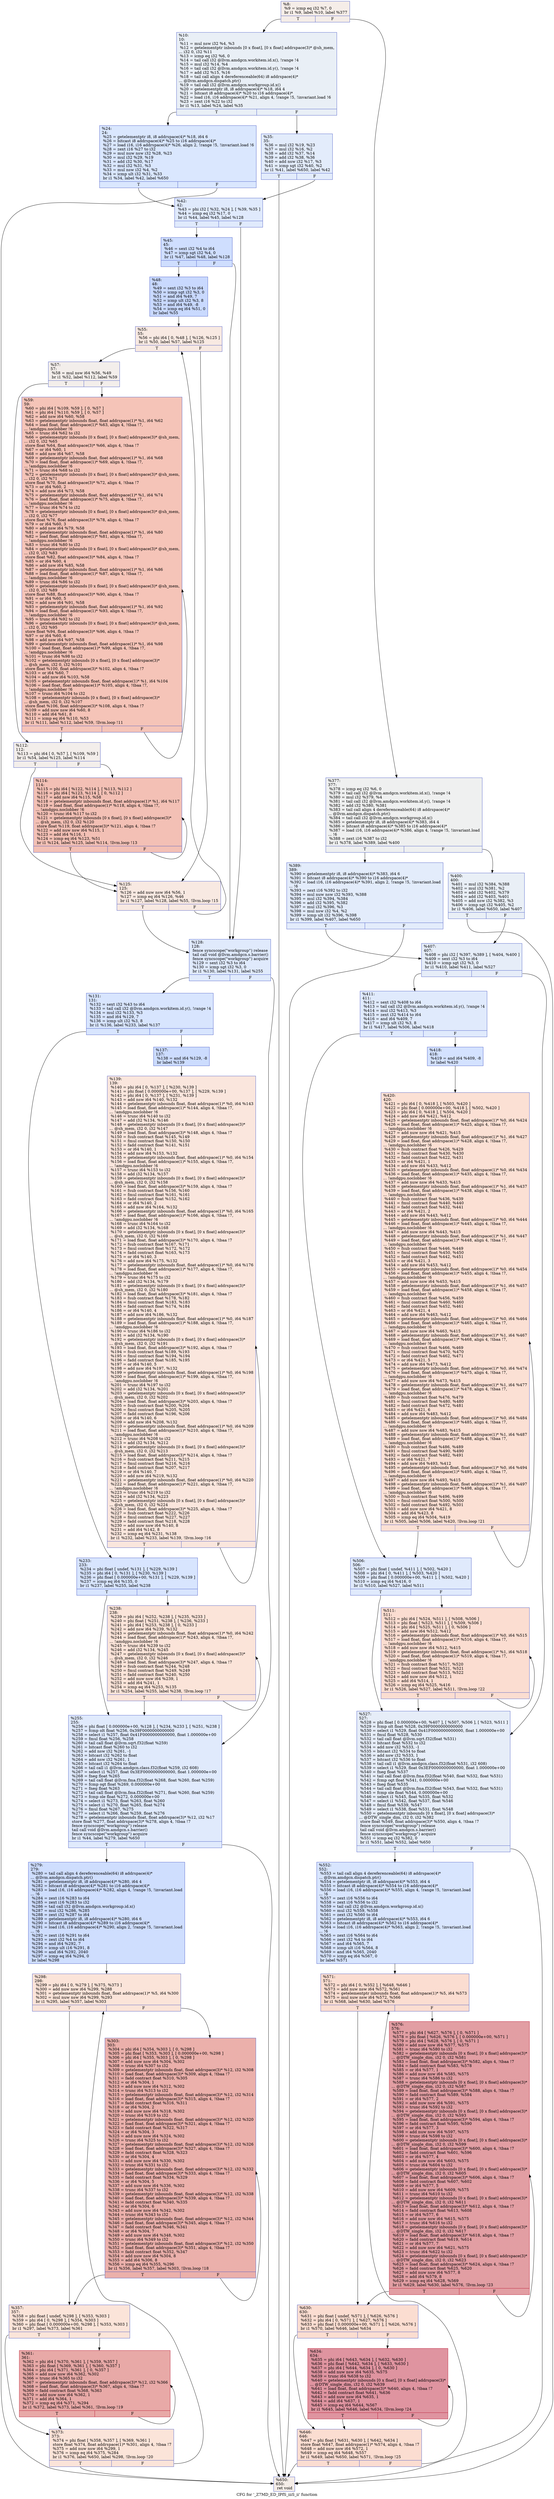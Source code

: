 digraph "CFG for '_Z7MD_ED_IPfS_iiiS_ii' function" {
	label="CFG for '_Z7MD_ED_IPfS_iiiS_ii' function";

	Node0x5ccbb80 [shape=record,color="#3d50c3ff", style=filled, fillcolor="#e8d6cc70",label="{%8:\l  %9 = icmp eq i32 %7, 0\l  br i1 %9, label %10, label %377\l|{<s0>T|<s1>F}}"];
	Node0x5ccbb80:s0 -> Node0x5ccc270;
	Node0x5ccbb80:s1 -> Node0x5ccc300;
	Node0x5ccc270 [shape=record,color="#3d50c3ff", style=filled, fillcolor="#cedaeb70",label="{%10:\l10:                                               \l  %11 = mul nsw i32 %4, %3\l  %12 = getelementptr inbounds [0 x float], [0 x float] addrspace(3)* @sh_mem,\l... i32 0, i32 %11\l  %13 = icmp eq i32 %6, 0\l  %14 = tail call i32 @llvm.amdgcn.workitem.id.x(), !range !4\l  %15 = mul i32 %14, %4\l  %16 = tail call i32 @llvm.amdgcn.workitem.id.y(), !range !4\l  %17 = add i32 %15, %16\l  %18 = tail call align 4 dereferenceable(64) i8 addrspace(4)*\l... @llvm.amdgcn.dispatch.ptr()\l  %19 = tail call i32 @llvm.amdgcn.workgroup.id.x()\l  %20 = getelementptr i8, i8 addrspace(4)* %18, i64 4\l  %21 = bitcast i8 addrspace(4)* %20 to i16 addrspace(4)*\l  %22 = load i16, i16 addrspace(4)* %21, align 4, !range !5, !invariant.load !6\l  %23 = zext i16 %22 to i32\l  br i1 %13, label %24, label %35\l|{<s0>T|<s1>F}}"];
	Node0x5ccc270:s0 -> Node0x5cce690;
	Node0x5ccc270:s1 -> Node0x5cce720;
	Node0x5cce690 [shape=record,color="#3d50c3ff", style=filled, fillcolor="#abc8fd70",label="{%24:\l24:                                               \l  %25 = getelementptr i8, i8 addrspace(4)* %18, i64 6\l  %26 = bitcast i8 addrspace(4)* %25 to i16 addrspace(4)*\l  %27 = load i16, i16 addrspace(4)* %26, align 2, !range !5, !invariant.load !6\l  %28 = zext i16 %27 to i32\l  %29 = mul nuw nsw i32 %28, %23\l  %30 = mul i32 %29, %19\l  %31 = add i32 %30, %17\l  %32 = mul i32 %31, %3\l  %33 = mul nsw i32 %4, %2\l  %34 = icmp ult i32 %31, %33\l  br i1 %34, label %42, label %650\l|{<s0>T|<s1>F}}"];
	Node0x5cce690:s0 -> Node0x5ccdc70;
	Node0x5cce690:s1 -> Node0x5ccfb90;
	Node0x5cce720 [shape=record,color="#3d50c3ff", style=filled, fillcolor="#bfd3f670",label="{%35:\l35:                                               \l  %36 = mul i32 %19, %23\l  %37 = mul i32 %16, %2\l  %38 = add i32 %37, %14\l  %39 = add i32 %38, %36\l  %40 = add nsw i32 %17, %3\l  %41 = icmp sgt i32 %40, %2\l  br i1 %41, label %650, label %42\l|{<s0>T|<s1>F}}"];
	Node0x5cce720:s0 -> Node0x5ccfb90;
	Node0x5cce720:s1 -> Node0x5ccdc70;
	Node0x5ccdc70 [shape=record,color="#3d50c3ff", style=filled, fillcolor="#b9d0f970",label="{%42:\l42:                                               \l  %43 = phi i32 [ %32, %24 ], [ %39, %35 ]\l  %44 = icmp eq i32 %17, 0\l  br i1 %44, label %45, label %128\l|{<s0>T|<s1>F}}"];
	Node0x5ccdc70:s0 -> Node0x5cd0220;
	Node0x5ccdc70:s1 -> Node0x5cd0270;
	Node0x5cd0220 [shape=record,color="#3d50c3ff", style=filled, fillcolor="#93b5fe70",label="{%45:\l45:                                               \l  %46 = sext i32 %4 to i64\l  %47 = icmp sgt i32 %4, 0\l  br i1 %47, label %48, label %128\l|{<s0>T|<s1>F}}"];
	Node0x5cd0220:s0 -> Node0x5cd0470;
	Node0x5cd0220:s1 -> Node0x5cd0270;
	Node0x5cd0470 [shape=record,color="#3d50c3ff", style=filled, fillcolor="#85a8fc70",label="{%48:\l48:                                               \l  %49 = sext i32 %3 to i64\l  %50 = icmp sgt i32 %3, 0\l  %51 = and i64 %49, 7\l  %52 = icmp ult i32 %3, 8\l  %53 = and i64 %49, -8\l  %54 = icmp eq i64 %51, 0\l  br label %55\l}"];
	Node0x5cd0470 -> Node0x5cd0940;
	Node0x5cd0940 [shape=record,color="#3d50c3ff", style=filled, fillcolor="#efcebd70",label="{%55:\l55:                                               \l  %56 = phi i64 [ 0, %48 ], [ %126, %125 ]\l  br i1 %50, label %57, label %125\l|{<s0>T|<s1>F}}"];
	Node0x5cd0940:s0 -> Node0x5cd0b70;
	Node0x5cd0940:s1 -> Node0x5cd0a30;
	Node0x5cd0b70 [shape=record,color="#3d50c3ff", style=filled, fillcolor="#e5d8d170",label="{%57:\l57:                                               \l  %58 = mul nsw i64 %56, %49\l  br i1 %52, label %112, label %59\l|{<s0>T|<s1>F}}"];
	Node0x5cd0b70:s0 -> Node0x5cd0d40;
	Node0x5cd0b70:s1 -> Node0x5cd0d90;
	Node0x5cd0d90 [shape=record,color="#3d50c3ff", style=filled, fillcolor="#e97a5f70",label="{%59:\l59:                                               \l  %60 = phi i64 [ %109, %59 ], [ 0, %57 ]\l  %61 = phi i64 [ %110, %59 ], [ 0, %57 ]\l  %62 = add nsw i64 %60, %58\l  %63 = getelementptr inbounds float, float addrspace(1)* %1, i64 %62\l  %64 = load float, float addrspace(1)* %63, align 4, !tbaa !7,\l... !amdgpu.noclobber !6\l  %65 = trunc i64 %62 to i32\l  %66 = getelementptr inbounds [0 x float], [0 x float] addrspace(3)* @sh_mem,\l... i32 0, i32 %65\l  store float %64, float addrspace(3)* %66, align 4, !tbaa !7\l  %67 = or i64 %60, 1\l  %68 = add nsw i64 %67, %58\l  %69 = getelementptr inbounds float, float addrspace(1)* %1, i64 %68\l  %70 = load float, float addrspace(1)* %69, align 4, !tbaa !7,\l... !amdgpu.noclobber !6\l  %71 = trunc i64 %68 to i32\l  %72 = getelementptr inbounds [0 x float], [0 x float] addrspace(3)* @sh_mem,\l... i32 0, i32 %71\l  store float %70, float addrspace(3)* %72, align 4, !tbaa !7\l  %73 = or i64 %60, 2\l  %74 = add nsw i64 %73, %58\l  %75 = getelementptr inbounds float, float addrspace(1)* %1, i64 %74\l  %76 = load float, float addrspace(1)* %75, align 4, !tbaa !7,\l... !amdgpu.noclobber !6\l  %77 = trunc i64 %74 to i32\l  %78 = getelementptr inbounds [0 x float], [0 x float] addrspace(3)* @sh_mem,\l... i32 0, i32 %77\l  store float %76, float addrspace(3)* %78, align 4, !tbaa !7\l  %79 = or i64 %60, 3\l  %80 = add nsw i64 %79, %58\l  %81 = getelementptr inbounds float, float addrspace(1)* %1, i64 %80\l  %82 = load float, float addrspace(1)* %81, align 4, !tbaa !7,\l... !amdgpu.noclobber !6\l  %83 = trunc i64 %80 to i32\l  %84 = getelementptr inbounds [0 x float], [0 x float] addrspace(3)* @sh_mem,\l... i32 0, i32 %83\l  store float %82, float addrspace(3)* %84, align 4, !tbaa !7\l  %85 = or i64 %60, 4\l  %86 = add nsw i64 %85, %58\l  %87 = getelementptr inbounds float, float addrspace(1)* %1, i64 %86\l  %88 = load float, float addrspace(1)* %87, align 4, !tbaa !7,\l... !amdgpu.noclobber !6\l  %89 = trunc i64 %86 to i32\l  %90 = getelementptr inbounds [0 x float], [0 x float] addrspace(3)* @sh_mem,\l... i32 0, i32 %89\l  store float %88, float addrspace(3)* %90, align 4, !tbaa !7\l  %91 = or i64 %60, 5\l  %92 = add nsw i64 %91, %58\l  %93 = getelementptr inbounds float, float addrspace(1)* %1, i64 %92\l  %94 = load float, float addrspace(1)* %93, align 4, !tbaa !7,\l... !amdgpu.noclobber !6\l  %95 = trunc i64 %92 to i32\l  %96 = getelementptr inbounds [0 x float], [0 x float] addrspace(3)* @sh_mem,\l... i32 0, i32 %95\l  store float %94, float addrspace(3)* %96, align 4, !tbaa !7\l  %97 = or i64 %60, 6\l  %98 = add nsw i64 %97, %58\l  %99 = getelementptr inbounds float, float addrspace(1)* %1, i64 %98\l  %100 = load float, float addrspace(1)* %99, align 4, !tbaa !7,\l... !amdgpu.noclobber !6\l  %101 = trunc i64 %98 to i32\l  %102 = getelementptr inbounds [0 x float], [0 x float] addrspace(3)*\l... @sh_mem, i32 0, i32 %101\l  store float %100, float addrspace(3)* %102, align 4, !tbaa !7\l  %103 = or i64 %60, 7\l  %104 = add nsw i64 %103, %58\l  %105 = getelementptr inbounds float, float addrspace(1)* %1, i64 %104\l  %106 = load float, float addrspace(1)* %105, align 4, !tbaa !7,\l... !amdgpu.noclobber !6\l  %107 = trunc i64 %104 to i32\l  %108 = getelementptr inbounds [0 x float], [0 x float] addrspace(3)*\l... @sh_mem, i32 0, i32 %107\l  store float %106, float addrspace(3)* %108, align 4, !tbaa !7\l  %109 = add nuw nsw i64 %60, 8\l  %110 = add i64 %61, 8\l  %111 = icmp eq i64 %110, %53\l  br i1 %111, label %112, label %59, !llvm.loop !11\l|{<s0>T|<s1>F}}"];
	Node0x5cd0d90:s0 -> Node0x5cd0d40;
	Node0x5cd0d90:s1 -> Node0x5cd0d90;
	Node0x5cd0d40 [shape=record,color="#3d50c3ff", style=filled, fillcolor="#e5d8d170",label="{%112:\l112:                                              \l  %113 = phi i64 [ 0, %57 ], [ %109, %59 ]\l  br i1 %54, label %125, label %114\l|{<s0>T|<s1>F}}"];
	Node0x5cd0d40:s0 -> Node0x5cd0a30;
	Node0x5cd0d40:s1 -> Node0x5cd4030;
	Node0x5cd4030 [shape=record,color="#3d50c3ff", style=filled, fillcolor="#e5705870",label="{%114:\l114:                                              \l  %115 = phi i64 [ %122, %114 ], [ %113, %112 ]\l  %116 = phi i64 [ %123, %114 ], [ 0, %112 ]\l  %117 = add nsw i64 %115, %58\l  %118 = getelementptr inbounds float, float addrspace(1)* %1, i64 %117\l  %119 = load float, float addrspace(1)* %118, align 4, !tbaa !7,\l... !amdgpu.noclobber !6\l  %120 = trunc i64 %117 to i32\l  %121 = getelementptr inbounds [0 x float], [0 x float] addrspace(3)*\l... @sh_mem, i32 0, i32 %120\l  store float %119, float addrspace(3)* %121, align 4, !tbaa !7\l  %122 = add nuw nsw i64 %115, 1\l  %123 = add i64 %116, 1\l  %124 = icmp eq i64 %123, %51\l  br i1 %124, label %125, label %114, !llvm.loop !13\l|{<s0>T|<s1>F}}"];
	Node0x5cd4030:s0 -> Node0x5cd0a30;
	Node0x5cd4030:s1 -> Node0x5cd4030;
	Node0x5cd0a30 [shape=record,color="#3d50c3ff", style=filled, fillcolor="#efcebd70",label="{%125:\l125:                                              \l  %126 = add nuw nsw i64 %56, 1\l  %127 = icmp eq i64 %126, %46\l  br i1 %127, label %128, label %55, !llvm.loop !15\l|{<s0>T|<s1>F}}"];
	Node0x5cd0a30:s0 -> Node0x5cd0270;
	Node0x5cd0a30:s1 -> Node0x5cd0940;
	Node0x5cd0270 [shape=record,color="#3d50c3ff", style=filled, fillcolor="#b9d0f970",label="{%128:\l128:                                              \l  fence syncscope(\"workgroup\") release\l  tail call void @llvm.amdgcn.s.barrier()\l  fence syncscope(\"workgroup\") acquire\l  %129 = sext i32 %3 to i64\l  %130 = icmp sgt i32 %3, 0\l  br i1 %130, label %131, label %255\l|{<s0>T|<s1>F}}"];
	Node0x5cd0270:s0 -> Node0x5cd1760;
	Node0x5cd0270:s1 -> Node0x5cd17f0;
	Node0x5cd1760 [shape=record,color="#3d50c3ff", style=filled, fillcolor="#a7c5fe70",label="{%131:\l131:                                              \l  %132 = sext i32 %43 to i64\l  %133 = tail call i32 @llvm.amdgcn.workitem.id.y(), !range !4\l  %134 = mul i32 %133, %3\l  %135 = and i64 %129, 7\l  %136 = icmp ult i32 %3, 8\l  br i1 %136, label %233, label %137\l|{<s0>T|<s1>F}}"];
	Node0x5cd1760:s0 -> Node0x5cd5880;
	Node0x5cd1760:s1 -> Node0x5cd58d0;
	Node0x5cd58d0 [shape=record,color="#3d50c3ff", style=filled, fillcolor="#8caffe70",label="{%137:\l137:                                              \l  %138 = and i64 %129, -8\l  br label %139\l}"];
	Node0x5cd58d0 -> Node0x5cd5aa0;
	Node0x5cd5aa0 [shape=record,color="#3d50c3ff", style=filled, fillcolor="#f3c7b170",label="{%139:\l139:                                              \l  %140 = phi i64 [ 0, %137 ], [ %230, %139 ]\l  %141 = phi float [ 0.000000e+00, %137 ], [ %229, %139 ]\l  %142 = phi i64 [ 0, %137 ], [ %231, %139 ]\l  %143 = add nsw i64 %140, %132\l  %144 = getelementptr inbounds float, float addrspace(1)* %0, i64 %143\l  %145 = load float, float addrspace(1)* %144, align 4, !tbaa !7,\l... !amdgpu.noclobber !6\l  %146 = trunc i64 %140 to i32\l  %147 = add i32 %134, %146\l  %148 = getelementptr inbounds [0 x float], [0 x float] addrspace(3)*\l... @sh_mem, i32 0, i32 %147\l  %149 = load float, float addrspace(3)* %148, align 4, !tbaa !7\l  %150 = fsub contract float %145, %149\l  %151 = fmul contract float %150, %150\l  %152 = fadd contract float %141, %151\l  %153 = or i64 %140, 1\l  %154 = add nsw i64 %153, %132\l  %155 = getelementptr inbounds float, float addrspace(1)* %0, i64 %154\l  %156 = load float, float addrspace(1)* %155, align 4, !tbaa !7,\l... !amdgpu.noclobber !6\l  %157 = trunc i64 %153 to i32\l  %158 = add i32 %134, %157\l  %159 = getelementptr inbounds [0 x float], [0 x float] addrspace(3)*\l... @sh_mem, i32 0, i32 %158\l  %160 = load float, float addrspace(3)* %159, align 4, !tbaa !7\l  %161 = fsub contract float %156, %160\l  %162 = fmul contract float %161, %161\l  %163 = fadd contract float %152, %162\l  %164 = or i64 %140, 2\l  %165 = add nsw i64 %164, %132\l  %166 = getelementptr inbounds float, float addrspace(1)* %0, i64 %165\l  %167 = load float, float addrspace(1)* %166, align 4, !tbaa !7,\l... !amdgpu.noclobber !6\l  %168 = trunc i64 %164 to i32\l  %169 = add i32 %134, %168\l  %170 = getelementptr inbounds [0 x float], [0 x float] addrspace(3)*\l... @sh_mem, i32 0, i32 %169\l  %171 = load float, float addrspace(3)* %170, align 4, !tbaa !7\l  %172 = fsub contract float %167, %171\l  %173 = fmul contract float %172, %172\l  %174 = fadd contract float %163, %173\l  %175 = or i64 %140, 3\l  %176 = add nsw i64 %175, %132\l  %177 = getelementptr inbounds float, float addrspace(1)* %0, i64 %176\l  %178 = load float, float addrspace(1)* %177, align 4, !tbaa !7,\l... !amdgpu.noclobber !6\l  %179 = trunc i64 %175 to i32\l  %180 = add i32 %134, %179\l  %181 = getelementptr inbounds [0 x float], [0 x float] addrspace(3)*\l... @sh_mem, i32 0, i32 %180\l  %182 = load float, float addrspace(3)* %181, align 4, !tbaa !7\l  %183 = fsub contract float %178, %182\l  %184 = fmul contract float %183, %183\l  %185 = fadd contract float %174, %184\l  %186 = or i64 %140, 4\l  %187 = add nsw i64 %186, %132\l  %188 = getelementptr inbounds float, float addrspace(1)* %0, i64 %187\l  %189 = load float, float addrspace(1)* %188, align 4, !tbaa !7,\l... !amdgpu.noclobber !6\l  %190 = trunc i64 %186 to i32\l  %191 = add i32 %134, %190\l  %192 = getelementptr inbounds [0 x float], [0 x float] addrspace(3)*\l... @sh_mem, i32 0, i32 %191\l  %193 = load float, float addrspace(3)* %192, align 4, !tbaa !7\l  %194 = fsub contract float %189, %193\l  %195 = fmul contract float %194, %194\l  %196 = fadd contract float %185, %195\l  %197 = or i64 %140, 5\l  %198 = add nsw i64 %197, %132\l  %199 = getelementptr inbounds float, float addrspace(1)* %0, i64 %198\l  %200 = load float, float addrspace(1)* %199, align 4, !tbaa !7,\l... !amdgpu.noclobber !6\l  %201 = trunc i64 %197 to i32\l  %202 = add i32 %134, %201\l  %203 = getelementptr inbounds [0 x float], [0 x float] addrspace(3)*\l... @sh_mem, i32 0, i32 %202\l  %204 = load float, float addrspace(3)* %203, align 4, !tbaa !7\l  %205 = fsub contract float %200, %204\l  %206 = fmul contract float %205, %205\l  %207 = fadd contract float %196, %206\l  %208 = or i64 %140, 6\l  %209 = add nsw i64 %208, %132\l  %210 = getelementptr inbounds float, float addrspace(1)* %0, i64 %209\l  %211 = load float, float addrspace(1)* %210, align 4, !tbaa !7,\l... !amdgpu.noclobber !6\l  %212 = trunc i64 %208 to i32\l  %213 = add i32 %134, %212\l  %214 = getelementptr inbounds [0 x float], [0 x float] addrspace(3)*\l... @sh_mem, i32 0, i32 %213\l  %215 = load float, float addrspace(3)* %214, align 4, !tbaa !7\l  %216 = fsub contract float %211, %215\l  %217 = fmul contract float %216, %216\l  %218 = fadd contract float %207, %217\l  %219 = or i64 %140, 7\l  %220 = add nsw i64 %219, %132\l  %221 = getelementptr inbounds float, float addrspace(1)* %0, i64 %220\l  %222 = load float, float addrspace(1)* %221, align 4, !tbaa !7,\l... !amdgpu.noclobber !6\l  %223 = trunc i64 %219 to i32\l  %224 = add i32 %134, %223\l  %225 = getelementptr inbounds [0 x float], [0 x float] addrspace(3)*\l... @sh_mem, i32 0, i32 %224\l  %226 = load float, float addrspace(3)* %225, align 4, !tbaa !7\l  %227 = fsub contract float %222, %226\l  %228 = fmul contract float %227, %227\l  %229 = fadd contract float %218, %228\l  %230 = add nuw nsw i64 %140, 8\l  %231 = add i64 %142, 8\l  %232 = icmp eq i64 %231, %138\l  br i1 %232, label %233, label %139, !llvm.loop !16\l|{<s0>T|<s1>F}}"];
	Node0x5cd5aa0:s0 -> Node0x5cd5880;
	Node0x5cd5aa0:s1 -> Node0x5cd5aa0;
	Node0x5cd5880 [shape=record,color="#3d50c3ff", style=filled, fillcolor="#a7c5fe70",label="{%233:\l233:                                              \l  %234 = phi float [ undef, %131 ], [ %229, %139 ]\l  %235 = phi i64 [ 0, %131 ], [ %230, %139 ]\l  %236 = phi float [ 0.000000e+00, %131 ], [ %229, %139 ]\l  %237 = icmp eq i64 %135, 0\l  br i1 %237, label %255, label %238\l|{<s0>T|<s1>F}}"];
	Node0x5cd5880:s0 -> Node0x5cd17f0;
	Node0x5cd5880:s1 -> Node0x5cda3f0;
	Node0x5cda3f0 [shape=record,color="#3d50c3ff", style=filled, fillcolor="#f5c1a970",label="{%238:\l238:                                              \l  %239 = phi i64 [ %252, %238 ], [ %235, %233 ]\l  %240 = phi float [ %251, %238 ], [ %236, %233 ]\l  %241 = phi i64 [ %253, %238 ], [ 0, %233 ]\l  %242 = add nsw i64 %239, %132\l  %243 = getelementptr inbounds float, float addrspace(1)* %0, i64 %242\l  %244 = load float, float addrspace(1)* %243, align 4, !tbaa !7,\l... !amdgpu.noclobber !6\l  %245 = trunc i64 %239 to i32\l  %246 = add i32 %134, %245\l  %247 = getelementptr inbounds [0 x float], [0 x float] addrspace(3)*\l... @sh_mem, i32 0, i32 %246\l  %248 = load float, float addrspace(3)* %247, align 4, !tbaa !7\l  %249 = fsub contract float %244, %248\l  %250 = fmul contract float %249, %249\l  %251 = fadd contract float %240, %250\l  %252 = add nuw nsw i64 %239, 1\l  %253 = add i64 %241, 1\l  %254 = icmp eq i64 %253, %135\l  br i1 %254, label %255, label %238, !llvm.loop !17\l|{<s0>T|<s1>F}}"];
	Node0x5cda3f0:s0 -> Node0x5cd17f0;
	Node0x5cda3f0:s1 -> Node0x5cda3f0;
	Node0x5cd17f0 [shape=record,color="#3d50c3ff", style=filled, fillcolor="#b9d0f970",label="{%255:\l255:                                              \l  %256 = phi float [ 0.000000e+00, %128 ], [ %234, %233 ], [ %251, %238 ]\l  %257 = fcmp olt float %256, 0x39F0000000000000\l  %258 = select i1 %257, float 0x41F0000000000000, float 1.000000e+00\l  %259 = fmul float %256, %258\l  %260 = tail call float @llvm.sqrt.f32(float %259)\l  %261 = bitcast float %260 to i32\l  %262 = add nsw i32 %261, -1\l  %263 = bitcast i32 %262 to float\l  %264 = add nsw i32 %261, 1\l  %265 = bitcast i32 %264 to float\l  %266 = tail call i1 @llvm.amdgcn.class.f32(float %259, i32 608)\l  %267 = select i1 %257, float 0x3EF0000000000000, float 1.000000e+00\l  %268 = fneg float %265\l  %269 = tail call float @llvm.fma.f32(float %268, float %260, float %259)\l  %270 = fcmp ogt float %269, 0.000000e+00\l  %271 = fneg float %263\l  %272 = tail call float @llvm.fma.f32(float %271, float %260, float %259)\l  %273 = fcmp ole float %272, 0.000000e+00\l  %274 = select i1 %273, float %263, float %260\l  %275 = select i1 %270, float %265, float %274\l  %276 = fmul float %267, %275\l  %277 = select i1 %266, float %259, float %276\l  %278 = getelementptr inbounds float, float addrspace(3)* %12, i32 %17\l  store float %277, float addrspace(3)* %278, align 4, !tbaa !7\l  fence syncscope(\"workgroup\") release\l  tail call void @llvm.amdgcn.s.barrier()\l  fence syncscope(\"workgroup\") acquire\l  br i1 %44, label %279, label %650\l|{<s0>T|<s1>F}}"];
	Node0x5cd17f0:s0 -> Node0x5cdce60;
	Node0x5cd17f0:s1 -> Node0x5ccfb90;
	Node0x5cdce60 [shape=record,color="#3d50c3ff", style=filled, fillcolor="#93b5fe70",label="{%279:\l279:                                              \l  %280 = tail call align 4 dereferenceable(64) i8 addrspace(4)*\l... @llvm.amdgcn.dispatch.ptr()\l  %281 = getelementptr i8, i8 addrspace(4)* %280, i64 4\l  %282 = bitcast i8 addrspace(4)* %281 to i16 addrspace(4)*\l  %283 = load i16, i16 addrspace(4)* %282, align 4, !range !5, !invariant.load\l... !6\l  %284 = zext i16 %283 to i64\l  %285 = zext i16 %283 to i32\l  %286 = tail call i32 @llvm.amdgcn.workgroup.id.x()\l  %287 = mul i32 %286, %285\l  %288 = zext i32 %287 to i64\l  %289 = getelementptr i8, i8 addrspace(4)* %280, i64 6\l  %290 = bitcast i8 addrspace(4)* %289 to i16 addrspace(4)*\l  %291 = load i16, i16 addrspace(4)* %290, align 2, !range !5, !invariant.load\l... !6\l  %292 = zext i16 %291 to i64\l  %293 = zext i32 %4 to i64\l  %294 = and i64 %292, 7\l  %295 = icmp ult i16 %291, 8\l  %296 = and i64 %292, 2040\l  %297 = icmp eq i64 %294, 0\l  br label %298\l}"];
	Node0x5cdce60 -> Node0x5ccd100;
	Node0x5ccd100 [shape=record,color="#3d50c3ff", style=filled, fillcolor="#f5c1a970",label="{%298:\l298:                                              \l  %299 = phi i64 [ 0, %279 ], [ %375, %373 ]\l  %300 = add nuw nsw i64 %299, %288\l  %301 = getelementptr inbounds float, float addrspace(1)* %5, i64 %300\l  %302 = mul nuw nsw i64 %299, %293\l  br i1 %295, label %357, label %303\l|{<s0>T|<s1>F}}"];
	Node0x5ccd100:s0 -> Node0x5ccd310;
	Node0x5ccd100:s1 -> Node0x5cde820;
	Node0x5cde820 [shape=record,color="#3d50c3ff", style=filled, fillcolor="#d24b4070",label="{%303:\l303:                                              \l  %304 = phi i64 [ %354, %303 ], [ 0, %298 ]\l  %305 = phi float [ %353, %303 ], [ 0.000000e+00, %298 ]\l  %306 = phi i64 [ %355, %303 ], [ 0, %298 ]\l  %307 = add nuw nsw i64 %304, %302\l  %308 = trunc i64 %307 to i32\l  %309 = getelementptr inbounds float, float addrspace(3)* %12, i32 %308\l  %310 = load float, float addrspace(3)* %309, align 4, !tbaa !7\l  %311 = fadd contract float %310, %305\l  %312 = or i64 %304, 1\l  %313 = add nuw nsw i64 %312, %302\l  %314 = trunc i64 %313 to i32\l  %315 = getelementptr inbounds float, float addrspace(3)* %12, i32 %314\l  %316 = load float, float addrspace(3)* %315, align 4, !tbaa !7\l  %317 = fadd contract float %316, %311\l  %318 = or i64 %304, 2\l  %319 = add nuw nsw i64 %318, %302\l  %320 = trunc i64 %319 to i32\l  %321 = getelementptr inbounds float, float addrspace(3)* %12, i32 %320\l  %322 = load float, float addrspace(3)* %321, align 4, !tbaa !7\l  %323 = fadd contract float %322, %317\l  %324 = or i64 %304, 3\l  %325 = add nuw nsw i64 %324, %302\l  %326 = trunc i64 %325 to i32\l  %327 = getelementptr inbounds float, float addrspace(3)* %12, i32 %326\l  %328 = load float, float addrspace(3)* %327, align 4, !tbaa !7\l  %329 = fadd contract float %328, %323\l  %330 = or i64 %304, 4\l  %331 = add nuw nsw i64 %330, %302\l  %332 = trunc i64 %331 to i32\l  %333 = getelementptr inbounds float, float addrspace(3)* %12, i32 %332\l  %334 = load float, float addrspace(3)* %333, align 4, !tbaa !7\l  %335 = fadd contract float %334, %329\l  %336 = or i64 %304, 5\l  %337 = add nuw nsw i64 %336, %302\l  %338 = trunc i64 %337 to i32\l  %339 = getelementptr inbounds float, float addrspace(3)* %12, i32 %338\l  %340 = load float, float addrspace(3)* %339, align 4, !tbaa !7\l  %341 = fadd contract float %340, %335\l  %342 = or i64 %304, 6\l  %343 = add nuw nsw i64 %342, %302\l  %344 = trunc i64 %343 to i32\l  %345 = getelementptr inbounds float, float addrspace(3)* %12, i32 %344\l  %346 = load float, float addrspace(3)* %345, align 4, !tbaa !7\l  %347 = fadd contract float %346, %341\l  %348 = or i64 %304, 7\l  %349 = add nuw nsw i64 %348, %302\l  %350 = trunc i64 %349 to i32\l  %351 = getelementptr inbounds float, float addrspace(3)* %12, i32 %350\l  %352 = load float, float addrspace(3)* %351, align 4, !tbaa !7\l  %353 = fadd contract float %352, %347\l  %354 = add nuw nsw i64 %304, 8\l  %355 = add i64 %306, 8\l  %356 = icmp eq i64 %355, %296\l  br i1 %356, label %357, label %303, !llvm.loop !18\l|{<s0>T|<s1>F}}"];
	Node0x5cde820:s0 -> Node0x5ccd310;
	Node0x5cde820:s1 -> Node0x5cde820;
	Node0x5ccd310 [shape=record,color="#3d50c3ff", style=filled, fillcolor="#f5c1a970",label="{%357:\l357:                                              \l  %358 = phi float [ undef, %298 ], [ %353, %303 ]\l  %359 = phi i64 [ 0, %298 ], [ %354, %303 ]\l  %360 = phi float [ 0.000000e+00, %298 ], [ %353, %303 ]\l  br i1 %297, label %373, label %361\l|{<s0>T|<s1>F}}"];
	Node0x5ccd310:s0 -> Node0x5ccd230;
	Node0x5ccd310:s1 -> Node0x5ce0ab0;
	Node0x5ce0ab0 [shape=record,color="#b70d28ff", style=filled, fillcolor="#ca3b3770",label="{%361:\l361:                                              \l  %362 = phi i64 [ %370, %361 ], [ %359, %357 ]\l  %363 = phi float [ %369, %361 ], [ %360, %357 ]\l  %364 = phi i64 [ %371, %361 ], [ 0, %357 ]\l  %365 = add nuw nsw i64 %362, %302\l  %366 = trunc i64 %365 to i32\l  %367 = getelementptr inbounds float, float addrspace(3)* %12, i32 %366\l  %368 = load float, float addrspace(3)* %367, align 4, !tbaa !7\l  %369 = fadd contract float %368, %363\l  %370 = add nuw nsw i64 %362, 1\l  %371 = add i64 %364, 1\l  %372 = icmp eq i64 %371, %294\l  br i1 %372, label %373, label %361, !llvm.loop !19\l|{<s0>T|<s1>F}}"];
	Node0x5ce0ab0:s0 -> Node0x5ccd230;
	Node0x5ce0ab0:s1 -> Node0x5ce0ab0;
	Node0x5ccd230 [shape=record,color="#3d50c3ff", style=filled, fillcolor="#f5c1a970",label="{%373:\l373:                                              \l  %374 = phi float [ %358, %357 ], [ %369, %361 ]\l  store float %374, float addrspace(1)* %301, align 4, !tbaa !7\l  %375 = add nuw nsw i64 %299, 1\l  %376 = icmp eq i64 %375, %284\l  br i1 %376, label %650, label %298, !llvm.loop !20\l|{<s0>T|<s1>F}}"];
	Node0x5ccd230:s0 -> Node0x5ccfb90;
	Node0x5ccd230:s1 -> Node0x5ccd100;
	Node0x5ccc300 [shape=record,color="#3d50c3ff", style=filled, fillcolor="#dbdcde70",label="{%377:\l377:                                              \l  %378 = icmp eq i32 %6, 0\l  %379 = tail call i32 @llvm.amdgcn.workitem.id.x(), !range !4\l  %380 = mul i32 %379, %4\l  %381 = tail call i32 @llvm.amdgcn.workitem.id.y(), !range !4\l  %382 = add i32 %380, %381\l  %383 = tail call align 4 dereferenceable(64) i8 addrspace(4)*\l... @llvm.amdgcn.dispatch.ptr()\l  %384 = tail call i32 @llvm.amdgcn.workgroup.id.x()\l  %385 = getelementptr i8, i8 addrspace(4)* %383, i64 4\l  %386 = bitcast i8 addrspace(4)* %385 to i16 addrspace(4)*\l  %387 = load i16, i16 addrspace(4)* %386, align 4, !range !5, !invariant.load\l... !6\l  %388 = zext i16 %387 to i32\l  br i1 %378, label %389, label %400\l|{<s0>T|<s1>F}}"];
	Node0x5ccc300:s0 -> Node0x5ce24a0;
	Node0x5ccc300:s1 -> Node0x5ce2530;
	Node0x5ce24a0 [shape=record,color="#3d50c3ff", style=filled, fillcolor="#bfd3f670",label="{%389:\l389:                                              \l  %390 = getelementptr i8, i8 addrspace(4)* %383, i64 6\l  %391 = bitcast i8 addrspace(4)* %390 to i16 addrspace(4)*\l  %392 = load i16, i16 addrspace(4)* %391, align 2, !range !5, !invariant.load\l... !6\l  %393 = zext i16 %392 to i32\l  %394 = mul nuw nsw i32 %393, %388\l  %395 = mul i32 %394, %384\l  %396 = add i32 %395, %382\l  %397 = mul i32 %396, %3\l  %398 = mul nsw i32 %4, %2\l  %399 = icmp ult i32 %396, %398\l  br i1 %399, label %407, label %650\l|{<s0>T|<s1>F}}"];
	Node0x5ce24a0:s0 -> Node0x5ce2bc0;
	Node0x5ce24a0:s1 -> Node0x5ccfb90;
	Node0x5ce2530 [shape=record,color="#3d50c3ff", style=filled, fillcolor="#cedaeb70",label="{%400:\l400:                                              \l  %401 = mul i32 %384, %388\l  %402 = mul i32 %381, %2\l  %403 = add i32 %402, %379\l  %404 = add i32 %403, %401\l  %405 = add nsw i32 %382, %3\l  %406 = icmp sgt i32 %405, %2\l  br i1 %406, label %650, label %407\l|{<s0>T|<s1>F}}"];
	Node0x5ce2530:s0 -> Node0x5ccfb90;
	Node0x5ce2530:s1 -> Node0x5ce2bc0;
	Node0x5ce2bc0 [shape=record,color="#3d50c3ff", style=filled, fillcolor="#c7d7f070",label="{%407:\l407:                                              \l  %408 = phi i32 [ %397, %389 ], [ %404, %400 ]\l  %409 = sext i32 %3 to i64\l  %410 = icmp sgt i32 %3, 0\l  br i1 %410, label %411, label %527\l|{<s0>T|<s1>F}}"];
	Node0x5ce2bc0:s0 -> Node0x5ce32c0;
	Node0x5ce2bc0:s1 -> Node0x5ce3310;
	Node0x5ce32c0 [shape=record,color="#3d50c3ff", style=filled, fillcolor="#b9d0f970",label="{%411:\l411:                                              \l  %412 = sext i32 %408 to i64\l  %413 = tail call i32 @llvm.amdgcn.workitem.id.y(), !range !4\l  %414 = mul i32 %413, %3\l  %415 = zext i32 %414 to i64\l  %416 = and i64 %409, 7\l  %417 = icmp ult i32 %3, 8\l  br i1 %417, label %506, label %418\l|{<s0>T|<s1>F}}"];
	Node0x5ce32c0:s0 -> Node0x5ce3770;
	Node0x5ce32c0:s1 -> Node0x5ce37c0;
	Node0x5ce37c0 [shape=record,color="#3d50c3ff", style=filled, fillcolor="#9ebeff70",label="{%418:\l418:                                              \l  %419 = and i64 %409, -8\l  br label %420\l}"];
	Node0x5ce37c0 -> Node0x5ce3990;
	Node0x5ce3990 [shape=record,color="#3d50c3ff", style=filled, fillcolor="#f7b99e70",label="{%420:\l420:                                              \l  %421 = phi i64 [ 0, %418 ], [ %503, %420 ]\l  %422 = phi float [ 0.000000e+00, %418 ], [ %502, %420 ]\l  %423 = phi i64 [ 0, %418 ], [ %504, %420 ]\l  %424 = add nsw i64 %421, %412\l  %425 = getelementptr inbounds float, float addrspace(1)* %0, i64 %424\l  %426 = load float, float addrspace(1)* %425, align 4, !tbaa !7,\l... !amdgpu.noclobber !6\l  %427 = add nuw nsw i64 %421, %415\l  %428 = getelementptr inbounds float, float addrspace(1)* %1, i64 %427\l  %429 = load float, float addrspace(1)* %428, align 4, !tbaa !7,\l... !amdgpu.noclobber !6\l  %430 = fsub contract float %426, %429\l  %431 = fmul contract float %430, %430\l  %432 = fadd contract float %422, %431\l  %433 = or i64 %421, 1\l  %434 = add nsw i64 %433, %412\l  %435 = getelementptr inbounds float, float addrspace(1)* %0, i64 %434\l  %436 = load float, float addrspace(1)* %435, align 4, !tbaa !7,\l... !amdgpu.noclobber !6\l  %437 = add nuw nsw i64 %433, %415\l  %438 = getelementptr inbounds float, float addrspace(1)* %1, i64 %437\l  %439 = load float, float addrspace(1)* %438, align 4, !tbaa !7,\l... !amdgpu.noclobber !6\l  %440 = fsub contract float %436, %439\l  %441 = fmul contract float %440, %440\l  %442 = fadd contract float %432, %441\l  %443 = or i64 %421, 2\l  %444 = add nsw i64 %443, %412\l  %445 = getelementptr inbounds float, float addrspace(1)* %0, i64 %444\l  %446 = load float, float addrspace(1)* %445, align 4, !tbaa !7,\l... !amdgpu.noclobber !6\l  %447 = add nuw nsw i64 %443, %415\l  %448 = getelementptr inbounds float, float addrspace(1)* %1, i64 %447\l  %449 = load float, float addrspace(1)* %448, align 4, !tbaa !7,\l... !amdgpu.noclobber !6\l  %450 = fsub contract float %446, %449\l  %451 = fmul contract float %450, %450\l  %452 = fadd contract float %442, %451\l  %453 = or i64 %421, 3\l  %454 = add nsw i64 %453, %412\l  %455 = getelementptr inbounds float, float addrspace(1)* %0, i64 %454\l  %456 = load float, float addrspace(1)* %455, align 4, !tbaa !7,\l... !amdgpu.noclobber !6\l  %457 = add nuw nsw i64 %453, %415\l  %458 = getelementptr inbounds float, float addrspace(1)* %1, i64 %457\l  %459 = load float, float addrspace(1)* %458, align 4, !tbaa !7,\l... !amdgpu.noclobber !6\l  %460 = fsub contract float %456, %459\l  %461 = fmul contract float %460, %460\l  %462 = fadd contract float %452, %461\l  %463 = or i64 %421, 4\l  %464 = add nsw i64 %463, %412\l  %465 = getelementptr inbounds float, float addrspace(1)* %0, i64 %464\l  %466 = load float, float addrspace(1)* %465, align 4, !tbaa !7,\l... !amdgpu.noclobber !6\l  %467 = add nuw nsw i64 %463, %415\l  %468 = getelementptr inbounds float, float addrspace(1)* %1, i64 %467\l  %469 = load float, float addrspace(1)* %468, align 4, !tbaa !7,\l... !amdgpu.noclobber !6\l  %470 = fsub contract float %466, %469\l  %471 = fmul contract float %470, %470\l  %472 = fadd contract float %462, %471\l  %473 = or i64 %421, 5\l  %474 = add nsw i64 %473, %412\l  %475 = getelementptr inbounds float, float addrspace(1)* %0, i64 %474\l  %476 = load float, float addrspace(1)* %475, align 4, !tbaa !7,\l... !amdgpu.noclobber !6\l  %477 = add nuw nsw i64 %473, %415\l  %478 = getelementptr inbounds float, float addrspace(1)* %1, i64 %477\l  %479 = load float, float addrspace(1)* %478, align 4, !tbaa !7,\l... !amdgpu.noclobber !6\l  %480 = fsub contract float %476, %479\l  %481 = fmul contract float %480, %480\l  %482 = fadd contract float %472, %481\l  %483 = or i64 %421, 6\l  %484 = add nsw i64 %483, %412\l  %485 = getelementptr inbounds float, float addrspace(1)* %0, i64 %484\l  %486 = load float, float addrspace(1)* %485, align 4, !tbaa !7,\l... !amdgpu.noclobber !6\l  %487 = add nuw nsw i64 %483, %415\l  %488 = getelementptr inbounds float, float addrspace(1)* %1, i64 %487\l  %489 = load float, float addrspace(1)* %488, align 4, !tbaa !7,\l... !amdgpu.noclobber !6\l  %490 = fsub contract float %486, %489\l  %491 = fmul contract float %490, %490\l  %492 = fadd contract float %482, %491\l  %493 = or i64 %421, 7\l  %494 = add nsw i64 %493, %412\l  %495 = getelementptr inbounds float, float addrspace(1)* %0, i64 %494\l  %496 = load float, float addrspace(1)* %495, align 4, !tbaa !7,\l... !amdgpu.noclobber !6\l  %497 = add nuw nsw i64 %493, %415\l  %498 = getelementptr inbounds float, float addrspace(1)* %1, i64 %497\l  %499 = load float, float addrspace(1)* %498, align 4, !tbaa !7,\l... !amdgpu.noclobber !6\l  %500 = fsub contract float %496, %499\l  %501 = fmul contract float %500, %500\l  %502 = fadd contract float %492, %501\l  %503 = add nuw nsw i64 %421, 8\l  %504 = add i64 %423, 8\l  %505 = icmp eq i64 %504, %419\l  br i1 %505, label %506, label %420, !llvm.loop !21\l|{<s0>T|<s1>F}}"];
	Node0x5ce3990:s0 -> Node0x5ce3770;
	Node0x5ce3990:s1 -> Node0x5ce3990;
	Node0x5ce3770 [shape=record,color="#3d50c3ff", style=filled, fillcolor="#b9d0f970",label="{%506:\l506:                                              \l  %507 = phi float [ undef, %411 ], [ %502, %420 ]\l  %508 = phi i64 [ 0, %411 ], [ %503, %420 ]\l  %509 = phi float [ 0.000000e+00, %411 ], [ %502, %420 ]\l  %510 = icmp eq i64 %416, 0\l  br i1 %510, label %527, label %511\l|{<s0>T|<s1>F}}"];
	Node0x5ce3770:s0 -> Node0x5ce3310;
	Node0x5ce3770:s1 -> Node0x5ce71d0;
	Node0x5ce71d0 [shape=record,color="#3d50c3ff", style=filled, fillcolor="#f7b39670",label="{%511:\l511:                                              \l  %512 = phi i64 [ %524, %511 ], [ %508, %506 ]\l  %513 = phi float [ %523, %511 ], [ %509, %506 ]\l  %514 = phi i64 [ %525, %511 ], [ 0, %506 ]\l  %515 = add nsw i64 %512, %412\l  %516 = getelementptr inbounds float, float addrspace(1)* %0, i64 %515\l  %517 = load float, float addrspace(1)* %516, align 4, !tbaa !7,\l... !amdgpu.noclobber !6\l  %518 = add nuw nsw i64 %512, %415\l  %519 = getelementptr inbounds float, float addrspace(1)* %1, i64 %518\l  %520 = load float, float addrspace(1)* %519, align 4, !tbaa !7,\l... !amdgpu.noclobber !6\l  %521 = fsub contract float %517, %520\l  %522 = fmul contract float %521, %521\l  %523 = fadd contract float %513, %522\l  %524 = add nuw nsw i64 %512, 1\l  %525 = add i64 %514, 1\l  %526 = icmp eq i64 %525, %416\l  br i1 %526, label %527, label %511, !llvm.loop !22\l|{<s0>T|<s1>F}}"];
	Node0x5ce71d0:s0 -> Node0x5ce3310;
	Node0x5ce71d0:s1 -> Node0x5ce71d0;
	Node0x5ce3310 [shape=record,color="#3d50c3ff", style=filled, fillcolor="#c7d7f070",label="{%527:\l527:                                              \l  %528 = phi float [ 0.000000e+00, %407 ], [ %507, %506 ], [ %523, %511 ]\l  %529 = fcmp olt float %528, 0x39F0000000000000\l  %530 = select i1 %529, float 0x41F0000000000000, float 1.000000e+00\l  %531 = fmul float %528, %530\l  %532 = tail call float @llvm.sqrt.f32(float %531)\l  %533 = bitcast float %532 to i32\l  %534 = add nsw i32 %533, -1\l  %535 = bitcast i32 %534 to float\l  %536 = add nsw i32 %533, 1\l  %537 = bitcast i32 %536 to float\l  %538 = tail call i1 @llvm.amdgcn.class.f32(float %531, i32 608)\l  %539 = select i1 %529, float 0x3EF0000000000000, float 1.000000e+00\l  %540 = fneg float %537\l  %541 = tail call float @llvm.fma.f32(float %540, float %532, float %531)\l  %542 = fcmp ogt float %541, 0.000000e+00\l  %543 = fneg float %535\l  %544 = tail call float @llvm.fma.f32(float %543, float %532, float %531)\l  %545 = fcmp ole float %544, 0.000000e+00\l  %546 = select i1 %545, float %535, float %532\l  %547 = select i1 %542, float %537, float %546\l  %548 = fmul float %539, %547\l  %549 = select i1 %538, float %531, float %548\l  %550 = getelementptr inbounds [0 x float], [0 x float] addrspace(3)*\l... @DTW_single_dim, i32 0, i32 %382\l  store float %549, float addrspace(3)* %550, align 4, !tbaa !7\l  fence syncscope(\"workgroup\") release\l  tail call void @llvm.amdgcn.s.barrier()\l  fence syncscope(\"workgroup\") acquire\l  %551 = icmp eq i32 %382, 0\l  br i1 %551, label %552, label %650\l|{<s0>T|<s1>F}}"];
	Node0x5ce3310:s0 -> Node0x5cea3f0;
	Node0x5ce3310:s1 -> Node0x5ccfb90;
	Node0x5cea3f0 [shape=record,color="#3d50c3ff", style=filled, fillcolor="#a7c5fe70",label="{%552:\l552:                                              \l  %553 = tail call align 4 dereferenceable(64) i8 addrspace(4)*\l... @llvm.amdgcn.dispatch.ptr()\l  %554 = getelementptr i8, i8 addrspace(4)* %553, i64 4\l  %555 = bitcast i8 addrspace(4)* %554 to i16 addrspace(4)*\l  %556 = load i16, i16 addrspace(4)* %555, align 4, !range !5, !invariant.load\l... !6\l  %557 = zext i16 %556 to i64\l  %558 = zext i16 %556 to i32\l  %559 = tail call i32 @llvm.amdgcn.workgroup.id.x()\l  %560 = mul i32 %559, %558\l  %561 = zext i32 %560 to i64\l  %562 = getelementptr i8, i8 addrspace(4)* %553, i64 6\l  %563 = bitcast i8 addrspace(4)* %562 to i16 addrspace(4)*\l  %564 = load i16, i16 addrspace(4)* %563, align 2, !range !5, !invariant.load\l... !6\l  %565 = zext i16 %564 to i64\l  %566 = zext i32 %4 to i64\l  %567 = and i64 %565, 7\l  %568 = icmp ult i16 %564, 8\l  %569 = and i64 %565, 2040\l  %570 = icmp eq i64 %567, 0\l  br label %571\l}"];
	Node0x5cea3f0 -> Node0x5ceaed0;
	Node0x5ceaed0 [shape=record,color="#3d50c3ff", style=filled, fillcolor="#f7b39670",label="{%571:\l571:                                              \l  %572 = phi i64 [ 0, %552 ], [ %648, %646 ]\l  %573 = add nuw nsw i64 %572, %561\l  %574 = getelementptr inbounds float, float addrspace(1)* %5, i64 %573\l  %575 = mul nuw nsw i64 %572, %566\l  br i1 %568, label %630, label %576\l|{<s0>T|<s1>F}}"];
	Node0x5ceaed0:s0 -> Node0x5ceb2d0;
	Node0x5ceaed0:s1 -> Node0x5ceb360;
	Node0x5ceb360 [shape=record,color="#b70d28ff", style=filled, fillcolor="#be242e70",label="{%576:\l576:                                              \l  %577 = phi i64 [ %627, %576 ], [ 0, %571 ]\l  %578 = phi float [ %626, %576 ], [ 0.000000e+00, %571 ]\l  %579 = phi i64 [ %628, %576 ], [ 0, %571 ]\l  %580 = add nuw nsw i64 %577, %575\l  %581 = trunc i64 %580 to i32\l  %582 = getelementptr inbounds [0 x float], [0 x float] addrspace(3)*\l... @DTW_single_dim, i32 0, i32 %581\l  %583 = load float, float addrspace(3)* %582, align 4, !tbaa !7\l  %584 = fadd contract float %583, %578\l  %585 = or i64 %577, 1\l  %586 = add nuw nsw i64 %585, %575\l  %587 = trunc i64 %586 to i32\l  %588 = getelementptr inbounds [0 x float], [0 x float] addrspace(3)*\l... @DTW_single_dim, i32 0, i32 %587\l  %589 = load float, float addrspace(3)* %588, align 4, !tbaa !7\l  %590 = fadd contract float %589, %584\l  %591 = or i64 %577, 2\l  %592 = add nuw nsw i64 %591, %575\l  %593 = trunc i64 %592 to i32\l  %594 = getelementptr inbounds [0 x float], [0 x float] addrspace(3)*\l... @DTW_single_dim, i32 0, i32 %593\l  %595 = load float, float addrspace(3)* %594, align 4, !tbaa !7\l  %596 = fadd contract float %595, %590\l  %597 = or i64 %577, 3\l  %598 = add nuw nsw i64 %597, %575\l  %599 = trunc i64 %598 to i32\l  %600 = getelementptr inbounds [0 x float], [0 x float] addrspace(3)*\l... @DTW_single_dim, i32 0, i32 %599\l  %601 = load float, float addrspace(3)* %600, align 4, !tbaa !7\l  %602 = fadd contract float %601, %596\l  %603 = or i64 %577, 4\l  %604 = add nuw nsw i64 %603, %575\l  %605 = trunc i64 %604 to i32\l  %606 = getelementptr inbounds [0 x float], [0 x float] addrspace(3)*\l... @DTW_single_dim, i32 0, i32 %605\l  %607 = load float, float addrspace(3)* %606, align 4, !tbaa !7\l  %608 = fadd contract float %607, %602\l  %609 = or i64 %577, 5\l  %610 = add nuw nsw i64 %609, %575\l  %611 = trunc i64 %610 to i32\l  %612 = getelementptr inbounds [0 x float], [0 x float] addrspace(3)*\l... @DTW_single_dim, i32 0, i32 %611\l  %613 = load float, float addrspace(3)* %612, align 4, !tbaa !7\l  %614 = fadd contract float %613, %608\l  %615 = or i64 %577, 6\l  %616 = add nuw nsw i64 %615, %575\l  %617 = trunc i64 %616 to i32\l  %618 = getelementptr inbounds [0 x float], [0 x float] addrspace(3)*\l... @DTW_single_dim, i32 0, i32 %617\l  %619 = load float, float addrspace(3)* %618, align 4, !tbaa !7\l  %620 = fadd contract float %619, %614\l  %621 = or i64 %577, 7\l  %622 = add nuw nsw i64 %621, %575\l  %623 = trunc i64 %622 to i32\l  %624 = getelementptr inbounds [0 x float], [0 x float] addrspace(3)*\l... @DTW_single_dim, i32 0, i32 %623\l  %625 = load float, float addrspace(3)* %624, align 4, !tbaa !7\l  %626 = fadd contract float %625, %620\l  %627 = add nuw nsw i64 %577, 8\l  %628 = add i64 %579, 8\l  %629 = icmp eq i64 %628, %569\l  br i1 %629, label %630, label %576, !llvm.loop !23\l|{<s0>T|<s1>F}}"];
	Node0x5ceb360:s0 -> Node0x5ceb2d0;
	Node0x5ceb360:s1 -> Node0x5ceb360;
	Node0x5ceb2d0 [shape=record,color="#3d50c3ff", style=filled, fillcolor="#f7b39670",label="{%630:\l630:                                              \l  %631 = phi float [ undef, %571 ], [ %626, %576 ]\l  %632 = phi i64 [ 0, %571 ], [ %627, %576 ]\l  %633 = phi float [ 0.000000e+00, %571 ], [ %626, %576 ]\l  br i1 %570, label %646, label %634\l|{<s0>T|<s1>F}}"];
	Node0x5ceb2d0:s0 -> Node0x5ceafd0;
	Node0x5ceb2d0:s1 -> Node0x5cdddd0;
	Node0x5cdddd0 [shape=record,color="#b70d28ff", style=filled, fillcolor="#b70d2870",label="{%634:\l634:                                              \l  %635 = phi i64 [ %643, %634 ], [ %632, %630 ]\l  %636 = phi float [ %642, %634 ], [ %633, %630 ]\l  %637 = phi i64 [ %644, %634 ], [ 0, %630 ]\l  %638 = add nuw nsw i64 %635, %575\l  %639 = trunc i64 %638 to i32\l  %640 = getelementptr inbounds [0 x float], [0 x float] addrspace(3)*\l... @DTW_single_dim, i32 0, i32 %639\l  %641 = load float, float addrspace(3)* %640, align 4, !tbaa !7\l  %642 = fadd contract float %641, %636\l  %643 = add nuw nsw i64 %635, 1\l  %644 = add i64 %637, 1\l  %645 = icmp eq i64 %644, %567\l  br i1 %645, label %646, label %634, !llvm.loop !24\l|{<s0>T|<s1>F}}"];
	Node0x5cdddd0:s0 -> Node0x5ceafd0;
	Node0x5cdddd0:s1 -> Node0x5cdddd0;
	Node0x5ceafd0 [shape=record,color="#3d50c3ff", style=filled, fillcolor="#f7b39670",label="{%646:\l646:                                              \l  %647 = phi float [ %631, %630 ], [ %642, %634 ]\l  store float %647, float addrspace(1)* %574, align 4, !tbaa !7\l  %648 = add nuw nsw i64 %572, 1\l  %649 = icmp eq i64 %648, %557\l  br i1 %649, label %650, label %571, !llvm.loop !25\l|{<s0>T|<s1>F}}"];
	Node0x5ceafd0:s0 -> Node0x5ccfb90;
	Node0x5ceafd0:s1 -> Node0x5ceaed0;
	Node0x5ccfb90 [shape=record,color="#3d50c3ff", style=filled, fillcolor="#e8d6cc70",label="{%650:\l650:                                              \l  ret void\l}"];
}
